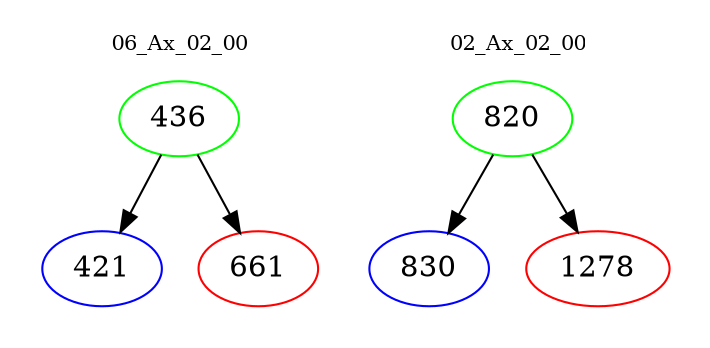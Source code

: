 digraph{
subgraph cluster_0 {
color = white
label = "06_Ax_02_00";
fontsize=10;
T0_436 [label="436", color="green"]
T0_436 -> T0_421 [color="black"]
T0_421 [label="421", color="blue"]
T0_436 -> T0_661 [color="black"]
T0_661 [label="661", color="red"]
}
subgraph cluster_1 {
color = white
label = "02_Ax_02_00";
fontsize=10;
T1_820 [label="820", color="green"]
T1_820 -> T1_830 [color="black"]
T1_830 [label="830", color="blue"]
T1_820 -> T1_1278 [color="black"]
T1_1278 [label="1278", color="red"]
}
}
